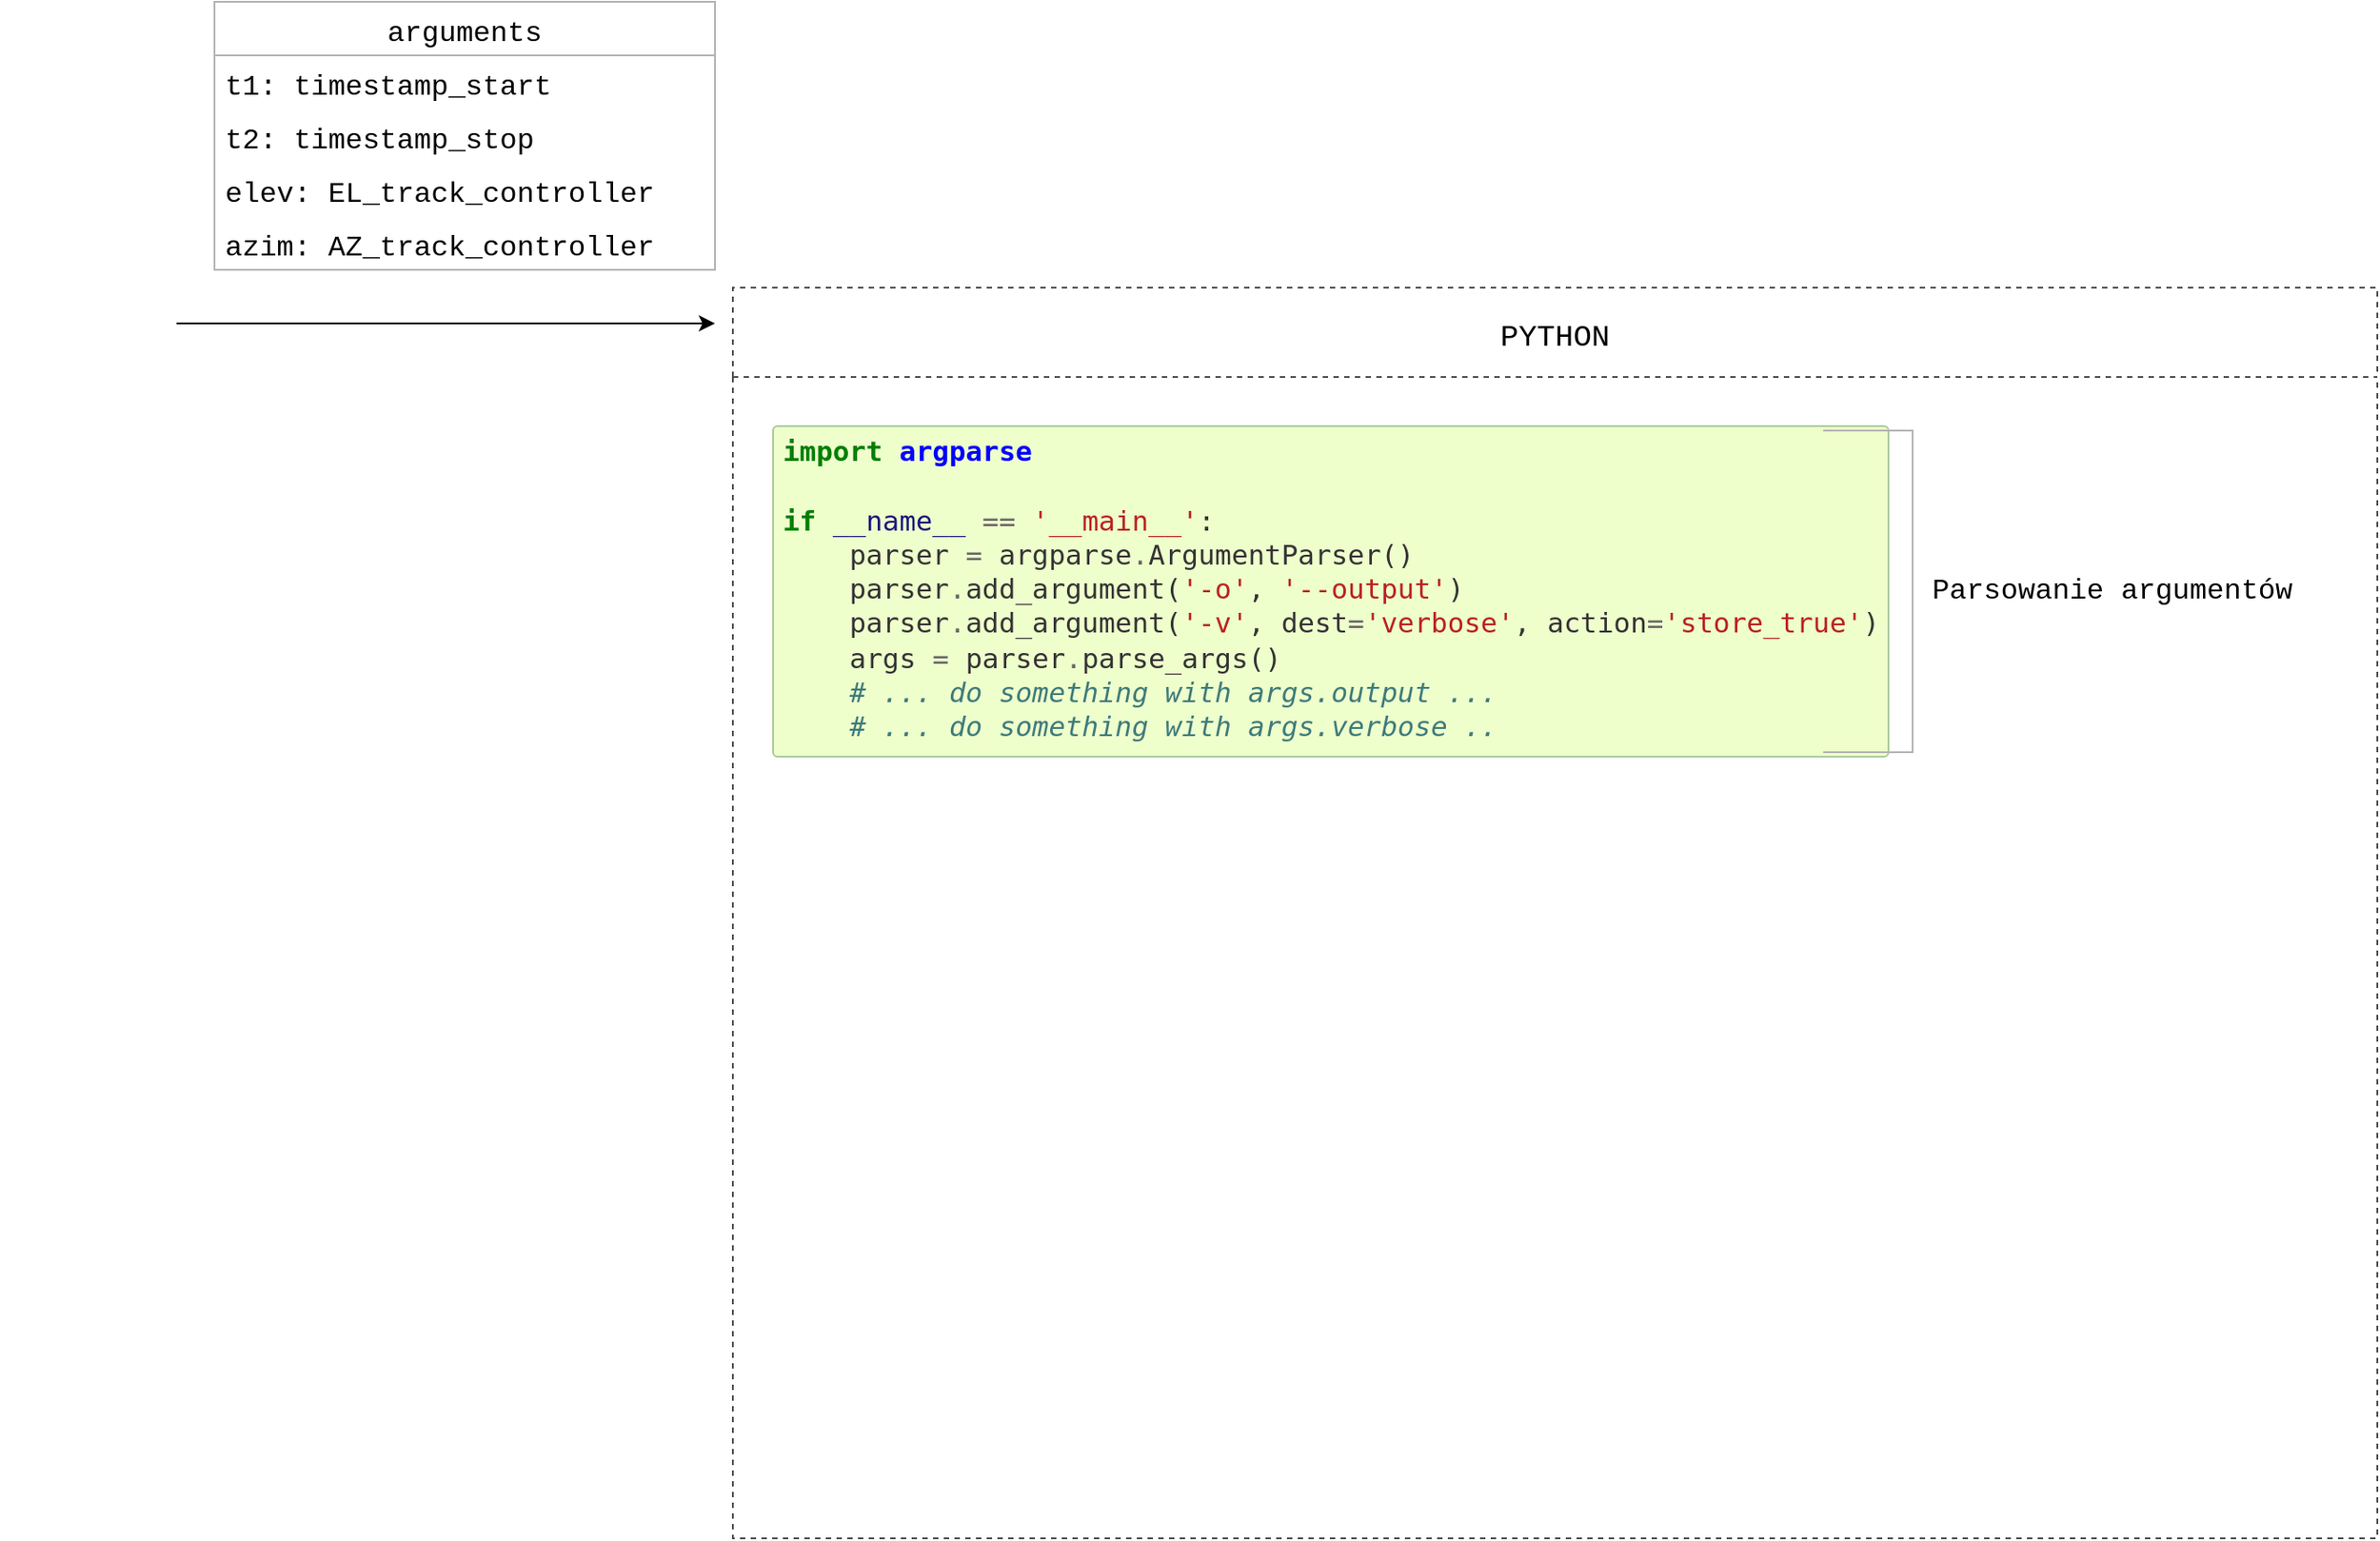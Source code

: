 <mxfile version="17.4.5" type="github">
  <diagram id="tZ6HXYHqEJNceK6MpMHH" name="Page-1">
    <mxGraphModel dx="1673" dy="896" grid="1" gridSize="10" guides="1" tooltips="1" connect="1" arrows="1" fold="1" page="1" pageScale="1" pageWidth="1600" pageHeight="900" math="0" shadow="0">
      <root>
        <mxCell id="0" />
        <mxCell id="1" parent="0" />
        <mxCell id="xGp0LWbcIa5WqA4ROiRo-16" style="edgeStyle=orthogonalEdgeStyle;rounded=0;orthogonalLoop=1;jettySize=auto;html=1;fontFamily=Courier New;fontSize=17;" edge="1" parent="1" source="xGp0LWbcIa5WqA4ROiRo-4">
          <mxGeometry relative="1" as="geometry">
            <mxPoint x="460" y="220" as="targetPoint" />
          </mxGeometry>
        </mxCell>
        <mxCell id="xGp0LWbcIa5WqA4ROiRo-4" value="" style="shape=image;verticalLabelPosition=bottom;labelBackgroundColor=default;verticalAlign=top;aspect=fixed;imageAspect=0;image=https://seeklogo.com/images/O/oculus-logo-7074DF63CC-seeklogo.com.png;" vertex="1" parent="1">
          <mxGeometry x="60" y="180" width="98.76" height="80" as="geometry" />
        </mxCell>
        <mxCell id="xGp0LWbcIa5WqA4ROiRo-15" value="PYTHON" style="swimlane;dashed=1;strokeColor=#4D4D4D;fillColor=none;startSize=50;fontSize=17;fontFamily=Courier New;fontStyle=0" vertex="1" parent="1">
          <mxGeometry x="470" y="200" width="920" height="700" as="geometry" />
        </mxCell>
        <mxCell id="xGp0LWbcIa5WqA4ROiRo-24" value="&lt;pre style=&quot;overflow: auto hidden ; clear: both ; padding: 5px ; background-color: rgb(238 , 255 , 204) ; color: rgb(51 , 51 , 51) ; line-height: 19.3px ; border: 1px solid rgb(170 , 204 , 153) ; font-family: &amp;#34;monospace&amp;#34; , monospace ; font-size: 15.44px ; margin: 0px ; border-radius: 3px ; font-style: normal ; font-weight: 400 ; letter-spacing: normal ; text-indent: 0px ; text-transform: none ; word-spacing: 0px&quot;&gt;&lt;span class=&quot;kn&quot; style=&quot;color: rgb(0 , 128 , 0) ; font-weight: bold&quot;&gt;import&lt;/span&gt; &lt;span class=&quot;nn&quot; style=&quot;color: rgb(0 , 0 , 255) ; font-weight: bold&quot;&gt;argparse&lt;/span&gt;&lt;br&gt;&lt;span class=&quot;k&quot; style=&quot;color: rgb(0 , 128 , 0) ; font-weight: bold&quot;&gt;&lt;br/&gt;if&lt;/span&gt; &lt;span class=&quot;vm&quot; style=&quot;color: rgb(25 , 23 , 124)&quot;&gt;__name__&lt;/span&gt; &lt;span class=&quot;o&quot; style=&quot;color: rgb(102 , 102 , 102)&quot;&gt;==&lt;/span&gt; &lt;span class=&quot;s1&quot; style=&quot;color: rgb(186 , 33 , 33)&quot;&gt;&#39;__main__&#39;&lt;/span&gt;&lt;span class=&quot;p&quot;&gt;:&lt;/span&gt;&lt;br&gt;    &lt;span class=&quot;n&quot;&gt;parser&lt;/span&gt; &lt;span class=&quot;o&quot; style=&quot;color: rgb(102 , 102 , 102)&quot;&gt;=&lt;/span&gt; &lt;span class=&quot;n&quot;&gt;argparse&lt;/span&gt;&lt;span class=&quot;o&quot; style=&quot;color: rgb(102 , 102 , 102)&quot;&gt;.&lt;/span&gt;&lt;span class=&quot;n&quot;&gt;ArgumentParser&lt;/span&gt;&lt;span class=&quot;p&quot;&gt;()&lt;/span&gt;&lt;br&gt;    &lt;span class=&quot;n&quot;&gt;parser&lt;/span&gt;&lt;span class=&quot;o&quot; style=&quot;color: rgb(102 , 102 , 102)&quot;&gt;.&lt;/span&gt;&lt;span class=&quot;n&quot;&gt;add_argument&lt;/span&gt;&lt;span class=&quot;p&quot;&gt;(&lt;/span&gt;&lt;span class=&quot;s1&quot; style=&quot;color: rgb(186 , 33 , 33)&quot;&gt;&#39;-o&#39;&lt;/span&gt;&lt;span class=&quot;p&quot;&gt;,&lt;/span&gt; &lt;span class=&quot;s1&quot; style=&quot;color: rgb(186 , 33 , 33)&quot;&gt;&#39;--output&#39;&lt;/span&gt;&lt;span class=&quot;p&quot;&gt;)&lt;/span&gt;&lt;br&gt;    &lt;span class=&quot;n&quot;&gt;parser&lt;/span&gt;&lt;span class=&quot;o&quot; style=&quot;color: rgb(102 , 102 , 102)&quot;&gt;.&lt;/span&gt;&lt;span class=&quot;n&quot;&gt;add_argument&lt;/span&gt;&lt;span class=&quot;p&quot;&gt;(&lt;/span&gt;&lt;span class=&quot;s1&quot; style=&quot;color: rgb(186 , 33 , 33)&quot;&gt;&#39;-v&#39;&lt;/span&gt;&lt;span class=&quot;p&quot;&gt;,&lt;/span&gt; &lt;span class=&quot;n&quot;&gt;dest&lt;/span&gt;&lt;span class=&quot;o&quot; style=&quot;color: rgb(102 , 102 , 102)&quot;&gt;=&lt;/span&gt;&lt;span class=&quot;s1&quot; style=&quot;color: rgb(186 , 33 , 33)&quot;&gt;&#39;verbose&#39;&lt;/span&gt;&lt;span class=&quot;p&quot;&gt;,&lt;/span&gt; &lt;span class=&quot;n&quot;&gt;action&lt;/span&gt;&lt;span class=&quot;o&quot; style=&quot;color: rgb(102 , 102 , 102)&quot;&gt;=&lt;/span&gt;&lt;span class=&quot;s1&quot; style=&quot;color: rgb(186 , 33 , 33)&quot;&gt;&#39;store_true&#39;&lt;/span&gt;&lt;span class=&quot;p&quot;&gt;)&lt;/span&gt;&lt;br&gt;    &lt;span class=&quot;n&quot;&gt;args&lt;/span&gt; &lt;span class=&quot;o&quot; style=&quot;color: rgb(102 , 102 , 102)&quot;&gt;=&lt;/span&gt; &lt;span class=&quot;n&quot;&gt;parser&lt;/span&gt;&lt;span class=&quot;o&quot; style=&quot;color: rgb(102 , 102 , 102)&quot;&gt;.&lt;/span&gt;&lt;span class=&quot;n&quot;&gt;parse_args&lt;/span&gt;&lt;span class=&quot;p&quot;&gt;()&lt;/span&gt;&lt;br&gt;    &lt;span class=&quot;c1&quot; style=&quot;color: rgb(61 , 123 , 123) ; font-style: italic&quot;&gt;# ... do something with args.output ...&lt;/span&gt;&lt;br&gt;    &lt;span class=&quot;c1&quot; style=&quot;color: rgb(61 , 123 , 123) ; font-style: italic&quot;&gt;# ... do something with args.verbose ..&lt;/span&gt;&lt;/pre&gt;" style="text;whiteSpace=wrap;html=1;fontSize=12;fontFamily=Courier New;" vertex="1" parent="xGp0LWbcIa5WqA4ROiRo-15">
          <mxGeometry x="20" y="70" width="550" height="220" as="geometry" />
        </mxCell>
        <mxCell id="xGp0LWbcIa5WqA4ROiRo-25" value="Parsowanie argumentów" style="strokeWidth=1;html=1;shape=mxgraph.flowchart.annotation_1;align=left;pointerEvents=1;shadow=0;labelBorderColor=none;fontFamily=Courier New;fontSize=16;fillColor=none;direction=west;strokeColor=#B3B3B3;fontColor=default;verticalAlign=middle;spacing=61;" vertex="1" parent="xGp0LWbcIa5WqA4ROiRo-15">
          <mxGeometry x="610" y="80" width="50" height="180" as="geometry" />
        </mxCell>
        <mxCell id="xGp0LWbcIa5WqA4ROiRo-26" value="arguments" style="swimlane;fontStyle=0;childLayout=stackLayout;horizontal=1;startSize=30;horizontalStack=0;resizeParent=1;resizeParentMax=0;resizeLast=0;collapsible=1;marginBottom=0;shadow=0;labelBorderColor=none;fontFamily=Courier New;fontSize=16;fontColor=default;strokeColor=#B3B3B3;strokeWidth=1;fillColor=none;" vertex="1" parent="1">
          <mxGeometry x="180" y="40" width="280" height="150" as="geometry" />
        </mxCell>
        <mxCell id="xGp0LWbcIa5WqA4ROiRo-27" value="t1: timestamp_start" style="text;strokeColor=none;fillColor=none;align=left;verticalAlign=middle;spacingLeft=4;spacingRight=4;overflow=hidden;points=[[0,0.5],[1,0.5]];portConstraint=eastwest;rotatable=0;shadow=0;labelBorderColor=none;fontFamily=Courier New;fontSize=16;fontColor=default;" vertex="1" parent="xGp0LWbcIa5WqA4ROiRo-26">
          <mxGeometry y="30" width="280" height="30" as="geometry" />
        </mxCell>
        <mxCell id="xGp0LWbcIa5WqA4ROiRo-28" value="t2: timestamp_stop" style="text;strokeColor=none;fillColor=none;align=left;verticalAlign=middle;spacingLeft=4;spacingRight=4;overflow=hidden;points=[[0,0.5],[1,0.5]];portConstraint=eastwest;rotatable=0;shadow=0;labelBorderColor=none;fontFamily=Courier New;fontSize=16;fontColor=default;" vertex="1" parent="xGp0LWbcIa5WqA4ROiRo-26">
          <mxGeometry y="60" width="280" height="30" as="geometry" />
        </mxCell>
        <mxCell id="xGp0LWbcIa5WqA4ROiRo-29" value="elev: EL_track_controller" style="text;strokeColor=none;fillColor=none;align=left;verticalAlign=middle;spacingLeft=4;spacingRight=4;overflow=hidden;points=[[0,0.5],[1,0.5]];portConstraint=eastwest;rotatable=0;shadow=0;labelBorderColor=none;fontFamily=Courier New;fontSize=16;fontColor=default;" vertex="1" parent="xGp0LWbcIa5WqA4ROiRo-26">
          <mxGeometry y="90" width="280" height="30" as="geometry" />
        </mxCell>
        <mxCell id="xGp0LWbcIa5WqA4ROiRo-30" value="azim: AZ_track_controller" style="text;strokeColor=none;fillColor=none;align=left;verticalAlign=middle;spacingLeft=4;spacingRight=4;overflow=hidden;points=[[0,0.5],[1,0.5]];portConstraint=eastwest;rotatable=0;shadow=0;labelBorderColor=none;fontFamily=Courier New;fontSize=16;fontColor=default;" vertex="1" parent="xGp0LWbcIa5WqA4ROiRo-26">
          <mxGeometry y="120" width="280" height="30" as="geometry" />
        </mxCell>
      </root>
    </mxGraphModel>
  </diagram>
</mxfile>
